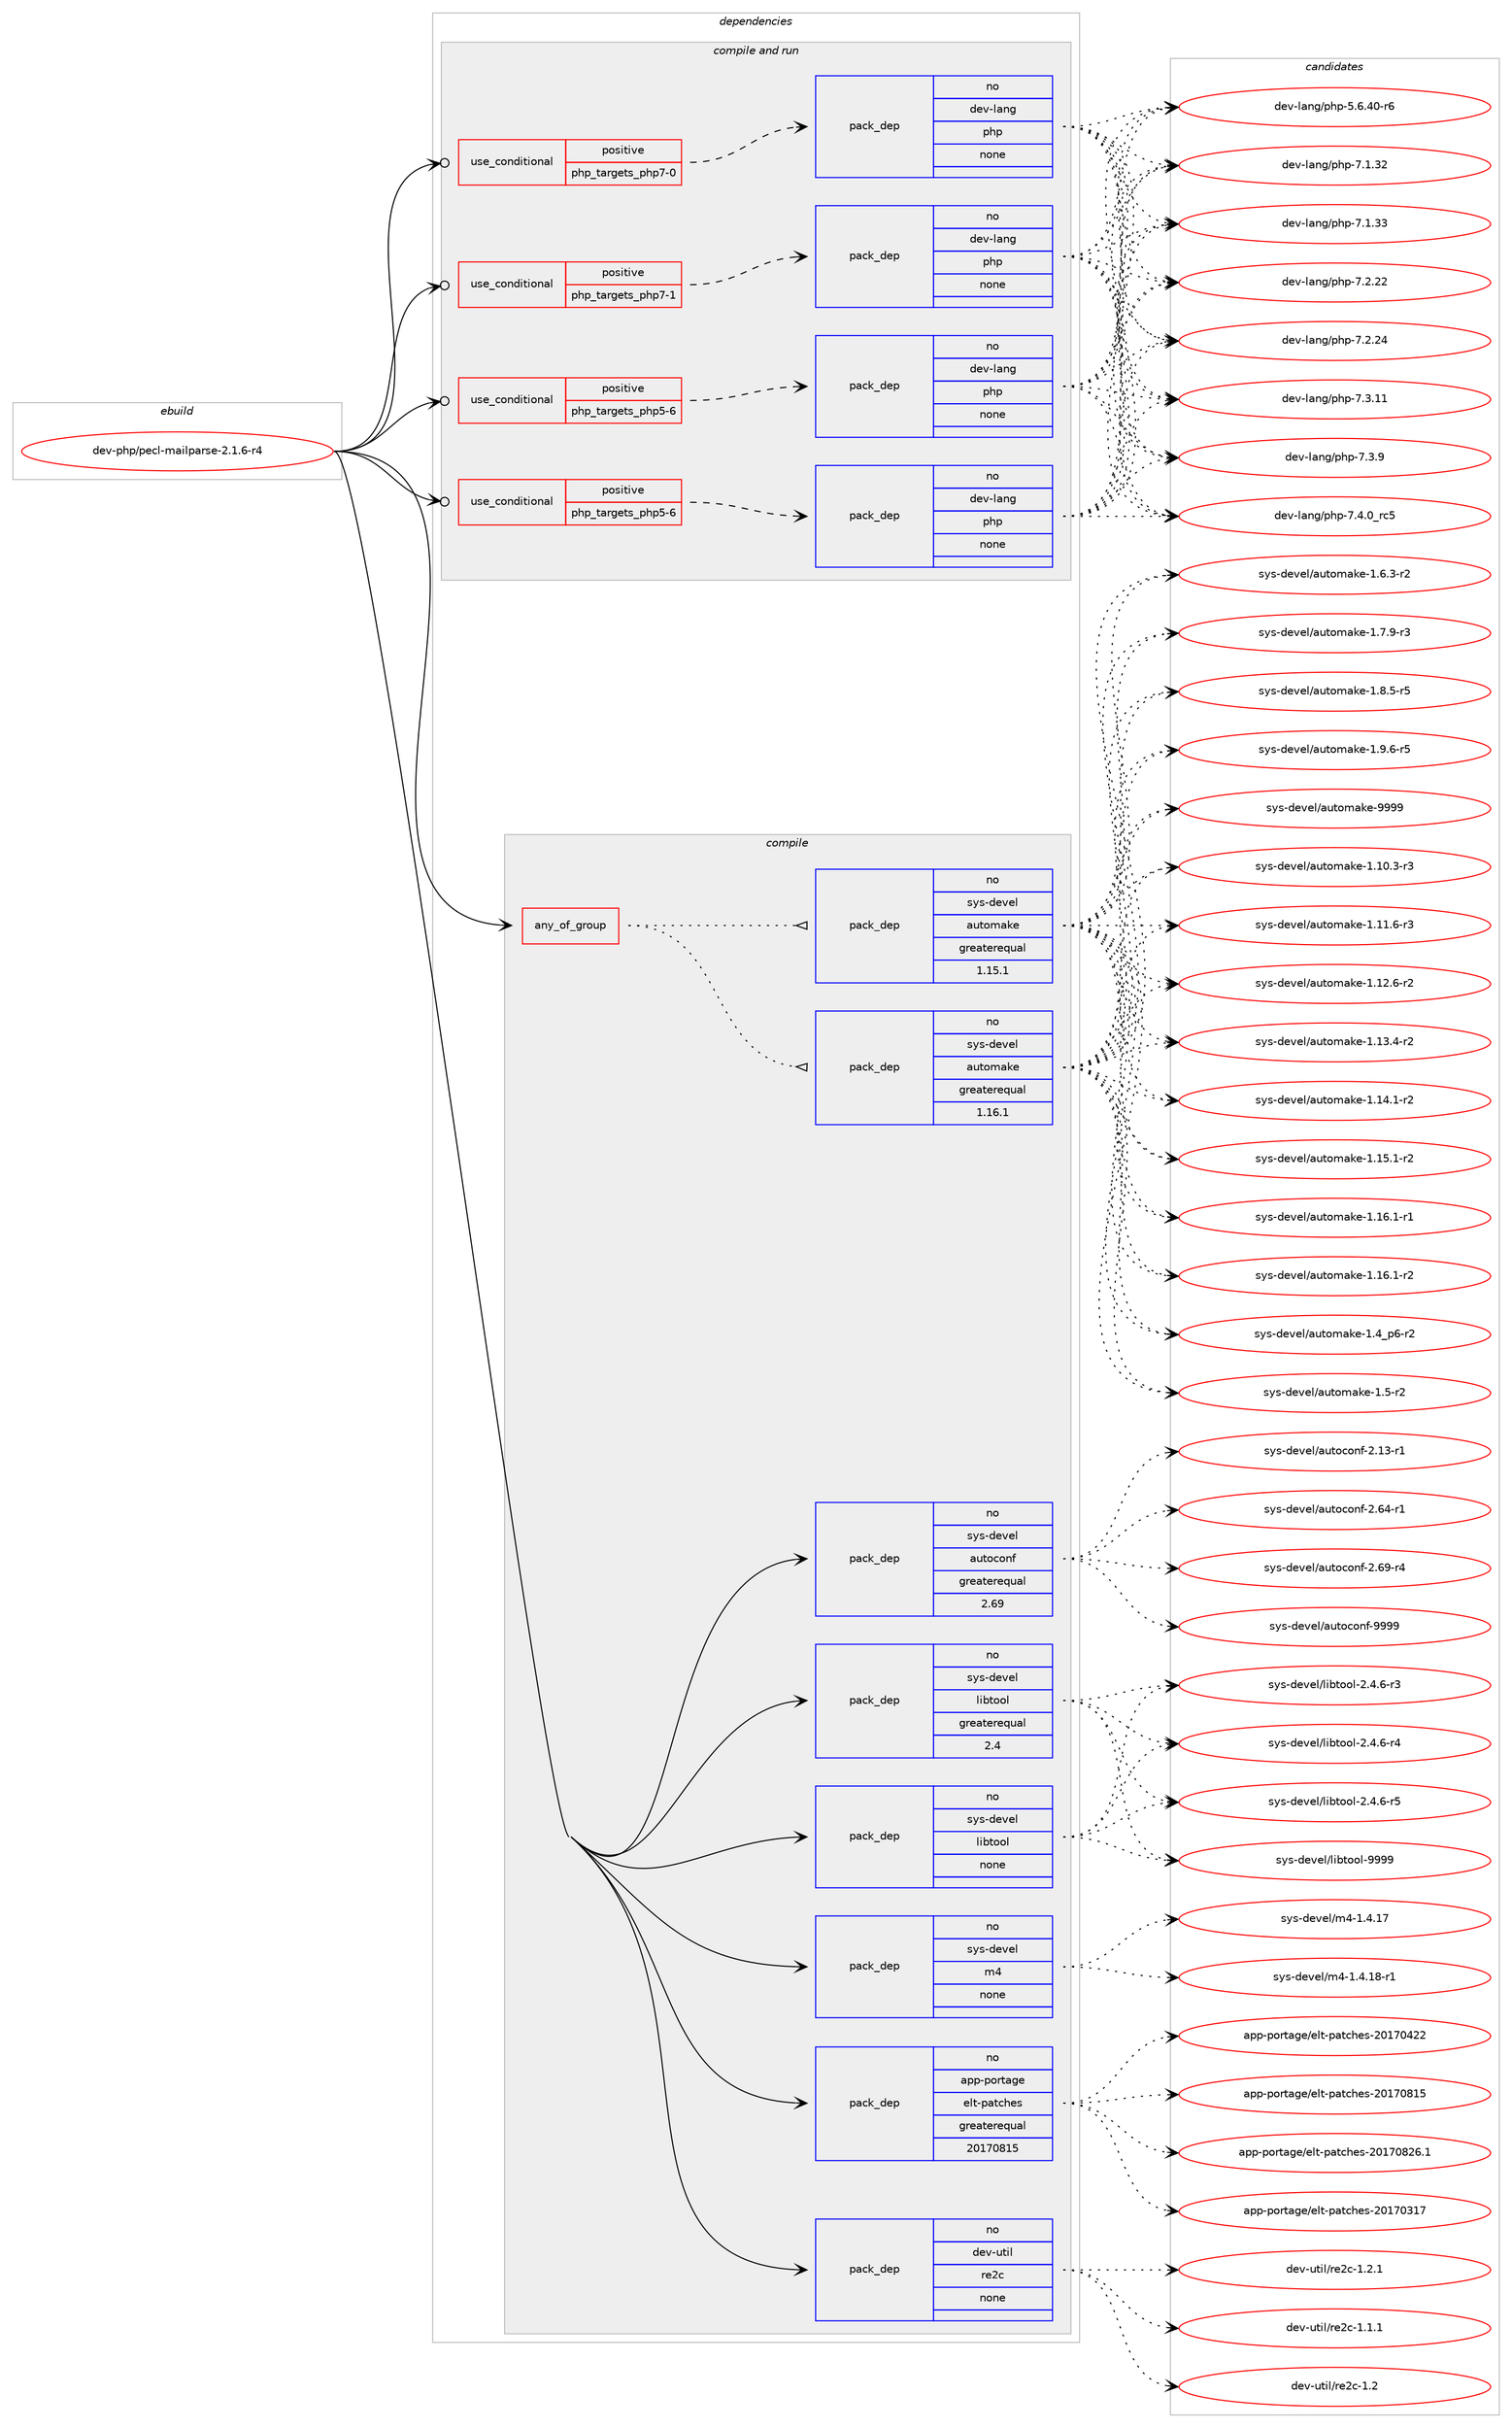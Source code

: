 digraph prolog {

# *************
# Graph options
# *************

newrank=true;
concentrate=true;
compound=true;
graph [rankdir=LR,fontname=Helvetica,fontsize=10,ranksep=1.5];#, ranksep=2.5, nodesep=0.2];
edge  [arrowhead=vee];
node  [fontname=Helvetica,fontsize=10];

# **********
# The ebuild
# **********

subgraph cluster_leftcol {
color=gray;
rank=same;
label=<<i>ebuild</i>>;
id [label="dev-php/pecl-mailparse-2.1.6-r4", color=red, width=4, href="../dev-php/pecl-mailparse-2.1.6-r4.svg"];
}

# ****************
# The dependencies
# ****************

subgraph cluster_midcol {
color=gray;
label=<<i>dependencies</i>>;
subgraph cluster_compile {
fillcolor="#eeeeee";
style=filled;
label=<<i>compile</i>>;
subgraph any11338 {
dependency590238 [label=<<TABLE BORDER="0" CELLBORDER="1" CELLSPACING="0" CELLPADDING="4"><TR><TD CELLPADDING="10">any_of_group</TD></TR></TABLE>>, shape=none, color=red];subgraph pack443582 {
dependency590239 [label=<<TABLE BORDER="0" CELLBORDER="1" CELLSPACING="0" CELLPADDING="4" WIDTH="220"><TR><TD ROWSPAN="6" CELLPADDING="30">pack_dep</TD></TR><TR><TD WIDTH="110">no</TD></TR><TR><TD>sys-devel</TD></TR><TR><TD>automake</TD></TR><TR><TD>greaterequal</TD></TR><TR><TD>1.16.1</TD></TR></TABLE>>, shape=none, color=blue];
}
dependency590238:e -> dependency590239:w [weight=20,style="dotted",arrowhead="oinv"];
subgraph pack443583 {
dependency590240 [label=<<TABLE BORDER="0" CELLBORDER="1" CELLSPACING="0" CELLPADDING="4" WIDTH="220"><TR><TD ROWSPAN="6" CELLPADDING="30">pack_dep</TD></TR><TR><TD WIDTH="110">no</TD></TR><TR><TD>sys-devel</TD></TR><TR><TD>automake</TD></TR><TR><TD>greaterequal</TD></TR><TR><TD>1.15.1</TD></TR></TABLE>>, shape=none, color=blue];
}
dependency590238:e -> dependency590240:w [weight=20,style="dotted",arrowhead="oinv"];
}
id:e -> dependency590238:w [weight=20,style="solid",arrowhead="vee"];
subgraph pack443584 {
dependency590241 [label=<<TABLE BORDER="0" CELLBORDER="1" CELLSPACING="0" CELLPADDING="4" WIDTH="220"><TR><TD ROWSPAN="6" CELLPADDING="30">pack_dep</TD></TR><TR><TD WIDTH="110">no</TD></TR><TR><TD>app-portage</TD></TR><TR><TD>elt-patches</TD></TR><TR><TD>greaterequal</TD></TR><TR><TD>20170815</TD></TR></TABLE>>, shape=none, color=blue];
}
id:e -> dependency590241:w [weight=20,style="solid",arrowhead="vee"];
subgraph pack443585 {
dependency590242 [label=<<TABLE BORDER="0" CELLBORDER="1" CELLSPACING="0" CELLPADDING="4" WIDTH="220"><TR><TD ROWSPAN="6" CELLPADDING="30">pack_dep</TD></TR><TR><TD WIDTH="110">no</TD></TR><TR><TD>dev-util</TD></TR><TR><TD>re2c</TD></TR><TR><TD>none</TD></TR><TR><TD></TD></TR></TABLE>>, shape=none, color=blue];
}
id:e -> dependency590242:w [weight=20,style="solid",arrowhead="vee"];
subgraph pack443586 {
dependency590243 [label=<<TABLE BORDER="0" CELLBORDER="1" CELLSPACING="0" CELLPADDING="4" WIDTH="220"><TR><TD ROWSPAN="6" CELLPADDING="30">pack_dep</TD></TR><TR><TD WIDTH="110">no</TD></TR><TR><TD>sys-devel</TD></TR><TR><TD>autoconf</TD></TR><TR><TD>greaterequal</TD></TR><TR><TD>2.69</TD></TR></TABLE>>, shape=none, color=blue];
}
id:e -> dependency590243:w [weight=20,style="solid",arrowhead="vee"];
subgraph pack443587 {
dependency590244 [label=<<TABLE BORDER="0" CELLBORDER="1" CELLSPACING="0" CELLPADDING="4" WIDTH="220"><TR><TD ROWSPAN="6" CELLPADDING="30">pack_dep</TD></TR><TR><TD WIDTH="110">no</TD></TR><TR><TD>sys-devel</TD></TR><TR><TD>libtool</TD></TR><TR><TD>greaterequal</TD></TR><TR><TD>2.4</TD></TR></TABLE>>, shape=none, color=blue];
}
id:e -> dependency590244:w [weight=20,style="solid",arrowhead="vee"];
subgraph pack443588 {
dependency590245 [label=<<TABLE BORDER="0" CELLBORDER="1" CELLSPACING="0" CELLPADDING="4" WIDTH="220"><TR><TD ROWSPAN="6" CELLPADDING="30">pack_dep</TD></TR><TR><TD WIDTH="110">no</TD></TR><TR><TD>sys-devel</TD></TR><TR><TD>libtool</TD></TR><TR><TD>none</TD></TR><TR><TD></TD></TR></TABLE>>, shape=none, color=blue];
}
id:e -> dependency590245:w [weight=20,style="solid",arrowhead="vee"];
subgraph pack443589 {
dependency590246 [label=<<TABLE BORDER="0" CELLBORDER="1" CELLSPACING="0" CELLPADDING="4" WIDTH="220"><TR><TD ROWSPAN="6" CELLPADDING="30">pack_dep</TD></TR><TR><TD WIDTH="110">no</TD></TR><TR><TD>sys-devel</TD></TR><TR><TD>m4</TD></TR><TR><TD>none</TD></TR><TR><TD></TD></TR></TABLE>>, shape=none, color=blue];
}
id:e -> dependency590246:w [weight=20,style="solid",arrowhead="vee"];
}
subgraph cluster_compileandrun {
fillcolor="#eeeeee";
style=filled;
label=<<i>compile and run</i>>;
subgraph cond134953 {
dependency590247 [label=<<TABLE BORDER="0" CELLBORDER="1" CELLSPACING="0" CELLPADDING="4"><TR><TD ROWSPAN="3" CELLPADDING="10">use_conditional</TD></TR><TR><TD>positive</TD></TR><TR><TD>php_targets_php5-6</TD></TR></TABLE>>, shape=none, color=red];
subgraph pack443590 {
dependency590248 [label=<<TABLE BORDER="0" CELLBORDER="1" CELLSPACING="0" CELLPADDING="4" WIDTH="220"><TR><TD ROWSPAN="6" CELLPADDING="30">pack_dep</TD></TR><TR><TD WIDTH="110">no</TD></TR><TR><TD>dev-lang</TD></TR><TR><TD>php</TD></TR><TR><TD>none</TD></TR><TR><TD></TD></TR></TABLE>>, shape=none, color=blue];
}
dependency590247:e -> dependency590248:w [weight=20,style="dashed",arrowhead="vee"];
}
id:e -> dependency590247:w [weight=20,style="solid",arrowhead="odotvee"];
subgraph cond134954 {
dependency590249 [label=<<TABLE BORDER="0" CELLBORDER="1" CELLSPACING="0" CELLPADDING="4"><TR><TD ROWSPAN="3" CELLPADDING="10">use_conditional</TD></TR><TR><TD>positive</TD></TR><TR><TD>php_targets_php5-6</TD></TR></TABLE>>, shape=none, color=red];
subgraph pack443591 {
dependency590250 [label=<<TABLE BORDER="0" CELLBORDER="1" CELLSPACING="0" CELLPADDING="4" WIDTH="220"><TR><TD ROWSPAN="6" CELLPADDING="30">pack_dep</TD></TR><TR><TD WIDTH="110">no</TD></TR><TR><TD>dev-lang</TD></TR><TR><TD>php</TD></TR><TR><TD>none</TD></TR><TR><TD></TD></TR></TABLE>>, shape=none, color=blue];
}
dependency590249:e -> dependency590250:w [weight=20,style="dashed",arrowhead="vee"];
}
id:e -> dependency590249:w [weight=20,style="solid",arrowhead="odotvee"];
subgraph cond134955 {
dependency590251 [label=<<TABLE BORDER="0" CELLBORDER="1" CELLSPACING="0" CELLPADDING="4"><TR><TD ROWSPAN="3" CELLPADDING="10">use_conditional</TD></TR><TR><TD>positive</TD></TR><TR><TD>php_targets_php7-0</TD></TR></TABLE>>, shape=none, color=red];
subgraph pack443592 {
dependency590252 [label=<<TABLE BORDER="0" CELLBORDER="1" CELLSPACING="0" CELLPADDING="4" WIDTH="220"><TR><TD ROWSPAN="6" CELLPADDING="30">pack_dep</TD></TR><TR><TD WIDTH="110">no</TD></TR><TR><TD>dev-lang</TD></TR><TR><TD>php</TD></TR><TR><TD>none</TD></TR><TR><TD></TD></TR></TABLE>>, shape=none, color=blue];
}
dependency590251:e -> dependency590252:w [weight=20,style="dashed",arrowhead="vee"];
}
id:e -> dependency590251:w [weight=20,style="solid",arrowhead="odotvee"];
subgraph cond134956 {
dependency590253 [label=<<TABLE BORDER="0" CELLBORDER="1" CELLSPACING="0" CELLPADDING="4"><TR><TD ROWSPAN="3" CELLPADDING="10">use_conditional</TD></TR><TR><TD>positive</TD></TR><TR><TD>php_targets_php7-1</TD></TR></TABLE>>, shape=none, color=red];
subgraph pack443593 {
dependency590254 [label=<<TABLE BORDER="0" CELLBORDER="1" CELLSPACING="0" CELLPADDING="4" WIDTH="220"><TR><TD ROWSPAN="6" CELLPADDING="30">pack_dep</TD></TR><TR><TD WIDTH="110">no</TD></TR><TR><TD>dev-lang</TD></TR><TR><TD>php</TD></TR><TR><TD>none</TD></TR><TR><TD></TD></TR></TABLE>>, shape=none, color=blue];
}
dependency590253:e -> dependency590254:w [weight=20,style="dashed",arrowhead="vee"];
}
id:e -> dependency590253:w [weight=20,style="solid",arrowhead="odotvee"];
}
subgraph cluster_run {
fillcolor="#eeeeee";
style=filled;
label=<<i>run</i>>;
}
}

# **************
# The candidates
# **************

subgraph cluster_choices {
rank=same;
color=gray;
label=<<i>candidates</i>>;

subgraph choice443582 {
color=black;
nodesep=1;
choice11512111545100101118101108479711711611110997107101454946494846514511451 [label="sys-devel/automake-1.10.3-r3", color=red, width=4,href="../sys-devel/automake-1.10.3-r3.svg"];
choice11512111545100101118101108479711711611110997107101454946494946544511451 [label="sys-devel/automake-1.11.6-r3", color=red, width=4,href="../sys-devel/automake-1.11.6-r3.svg"];
choice11512111545100101118101108479711711611110997107101454946495046544511450 [label="sys-devel/automake-1.12.6-r2", color=red, width=4,href="../sys-devel/automake-1.12.6-r2.svg"];
choice11512111545100101118101108479711711611110997107101454946495146524511450 [label="sys-devel/automake-1.13.4-r2", color=red, width=4,href="../sys-devel/automake-1.13.4-r2.svg"];
choice11512111545100101118101108479711711611110997107101454946495246494511450 [label="sys-devel/automake-1.14.1-r2", color=red, width=4,href="../sys-devel/automake-1.14.1-r2.svg"];
choice11512111545100101118101108479711711611110997107101454946495346494511450 [label="sys-devel/automake-1.15.1-r2", color=red, width=4,href="../sys-devel/automake-1.15.1-r2.svg"];
choice11512111545100101118101108479711711611110997107101454946495446494511449 [label="sys-devel/automake-1.16.1-r1", color=red, width=4,href="../sys-devel/automake-1.16.1-r1.svg"];
choice11512111545100101118101108479711711611110997107101454946495446494511450 [label="sys-devel/automake-1.16.1-r2", color=red, width=4,href="../sys-devel/automake-1.16.1-r2.svg"];
choice115121115451001011181011084797117116111109971071014549465295112544511450 [label="sys-devel/automake-1.4_p6-r2", color=red, width=4,href="../sys-devel/automake-1.4_p6-r2.svg"];
choice11512111545100101118101108479711711611110997107101454946534511450 [label="sys-devel/automake-1.5-r2", color=red, width=4,href="../sys-devel/automake-1.5-r2.svg"];
choice115121115451001011181011084797117116111109971071014549465446514511450 [label="sys-devel/automake-1.6.3-r2", color=red, width=4,href="../sys-devel/automake-1.6.3-r2.svg"];
choice115121115451001011181011084797117116111109971071014549465546574511451 [label="sys-devel/automake-1.7.9-r3", color=red, width=4,href="../sys-devel/automake-1.7.9-r3.svg"];
choice115121115451001011181011084797117116111109971071014549465646534511453 [label="sys-devel/automake-1.8.5-r5", color=red, width=4,href="../sys-devel/automake-1.8.5-r5.svg"];
choice115121115451001011181011084797117116111109971071014549465746544511453 [label="sys-devel/automake-1.9.6-r5", color=red, width=4,href="../sys-devel/automake-1.9.6-r5.svg"];
choice115121115451001011181011084797117116111109971071014557575757 [label="sys-devel/automake-9999", color=red, width=4,href="../sys-devel/automake-9999.svg"];
dependency590239:e -> choice11512111545100101118101108479711711611110997107101454946494846514511451:w [style=dotted,weight="100"];
dependency590239:e -> choice11512111545100101118101108479711711611110997107101454946494946544511451:w [style=dotted,weight="100"];
dependency590239:e -> choice11512111545100101118101108479711711611110997107101454946495046544511450:w [style=dotted,weight="100"];
dependency590239:e -> choice11512111545100101118101108479711711611110997107101454946495146524511450:w [style=dotted,weight="100"];
dependency590239:e -> choice11512111545100101118101108479711711611110997107101454946495246494511450:w [style=dotted,weight="100"];
dependency590239:e -> choice11512111545100101118101108479711711611110997107101454946495346494511450:w [style=dotted,weight="100"];
dependency590239:e -> choice11512111545100101118101108479711711611110997107101454946495446494511449:w [style=dotted,weight="100"];
dependency590239:e -> choice11512111545100101118101108479711711611110997107101454946495446494511450:w [style=dotted,weight="100"];
dependency590239:e -> choice115121115451001011181011084797117116111109971071014549465295112544511450:w [style=dotted,weight="100"];
dependency590239:e -> choice11512111545100101118101108479711711611110997107101454946534511450:w [style=dotted,weight="100"];
dependency590239:e -> choice115121115451001011181011084797117116111109971071014549465446514511450:w [style=dotted,weight="100"];
dependency590239:e -> choice115121115451001011181011084797117116111109971071014549465546574511451:w [style=dotted,weight="100"];
dependency590239:e -> choice115121115451001011181011084797117116111109971071014549465646534511453:w [style=dotted,weight="100"];
dependency590239:e -> choice115121115451001011181011084797117116111109971071014549465746544511453:w [style=dotted,weight="100"];
dependency590239:e -> choice115121115451001011181011084797117116111109971071014557575757:w [style=dotted,weight="100"];
}
subgraph choice443583 {
color=black;
nodesep=1;
choice11512111545100101118101108479711711611110997107101454946494846514511451 [label="sys-devel/automake-1.10.3-r3", color=red, width=4,href="../sys-devel/automake-1.10.3-r3.svg"];
choice11512111545100101118101108479711711611110997107101454946494946544511451 [label="sys-devel/automake-1.11.6-r3", color=red, width=4,href="../sys-devel/automake-1.11.6-r3.svg"];
choice11512111545100101118101108479711711611110997107101454946495046544511450 [label="sys-devel/automake-1.12.6-r2", color=red, width=4,href="../sys-devel/automake-1.12.6-r2.svg"];
choice11512111545100101118101108479711711611110997107101454946495146524511450 [label="sys-devel/automake-1.13.4-r2", color=red, width=4,href="../sys-devel/automake-1.13.4-r2.svg"];
choice11512111545100101118101108479711711611110997107101454946495246494511450 [label="sys-devel/automake-1.14.1-r2", color=red, width=4,href="../sys-devel/automake-1.14.1-r2.svg"];
choice11512111545100101118101108479711711611110997107101454946495346494511450 [label="sys-devel/automake-1.15.1-r2", color=red, width=4,href="../sys-devel/automake-1.15.1-r2.svg"];
choice11512111545100101118101108479711711611110997107101454946495446494511449 [label="sys-devel/automake-1.16.1-r1", color=red, width=4,href="../sys-devel/automake-1.16.1-r1.svg"];
choice11512111545100101118101108479711711611110997107101454946495446494511450 [label="sys-devel/automake-1.16.1-r2", color=red, width=4,href="../sys-devel/automake-1.16.1-r2.svg"];
choice115121115451001011181011084797117116111109971071014549465295112544511450 [label="sys-devel/automake-1.4_p6-r2", color=red, width=4,href="../sys-devel/automake-1.4_p6-r2.svg"];
choice11512111545100101118101108479711711611110997107101454946534511450 [label="sys-devel/automake-1.5-r2", color=red, width=4,href="../sys-devel/automake-1.5-r2.svg"];
choice115121115451001011181011084797117116111109971071014549465446514511450 [label="sys-devel/automake-1.6.3-r2", color=red, width=4,href="../sys-devel/automake-1.6.3-r2.svg"];
choice115121115451001011181011084797117116111109971071014549465546574511451 [label="sys-devel/automake-1.7.9-r3", color=red, width=4,href="../sys-devel/automake-1.7.9-r3.svg"];
choice115121115451001011181011084797117116111109971071014549465646534511453 [label="sys-devel/automake-1.8.5-r5", color=red, width=4,href="../sys-devel/automake-1.8.5-r5.svg"];
choice115121115451001011181011084797117116111109971071014549465746544511453 [label="sys-devel/automake-1.9.6-r5", color=red, width=4,href="../sys-devel/automake-1.9.6-r5.svg"];
choice115121115451001011181011084797117116111109971071014557575757 [label="sys-devel/automake-9999", color=red, width=4,href="../sys-devel/automake-9999.svg"];
dependency590240:e -> choice11512111545100101118101108479711711611110997107101454946494846514511451:w [style=dotted,weight="100"];
dependency590240:e -> choice11512111545100101118101108479711711611110997107101454946494946544511451:w [style=dotted,weight="100"];
dependency590240:e -> choice11512111545100101118101108479711711611110997107101454946495046544511450:w [style=dotted,weight="100"];
dependency590240:e -> choice11512111545100101118101108479711711611110997107101454946495146524511450:w [style=dotted,weight="100"];
dependency590240:e -> choice11512111545100101118101108479711711611110997107101454946495246494511450:w [style=dotted,weight="100"];
dependency590240:e -> choice11512111545100101118101108479711711611110997107101454946495346494511450:w [style=dotted,weight="100"];
dependency590240:e -> choice11512111545100101118101108479711711611110997107101454946495446494511449:w [style=dotted,weight="100"];
dependency590240:e -> choice11512111545100101118101108479711711611110997107101454946495446494511450:w [style=dotted,weight="100"];
dependency590240:e -> choice115121115451001011181011084797117116111109971071014549465295112544511450:w [style=dotted,weight="100"];
dependency590240:e -> choice11512111545100101118101108479711711611110997107101454946534511450:w [style=dotted,weight="100"];
dependency590240:e -> choice115121115451001011181011084797117116111109971071014549465446514511450:w [style=dotted,weight="100"];
dependency590240:e -> choice115121115451001011181011084797117116111109971071014549465546574511451:w [style=dotted,weight="100"];
dependency590240:e -> choice115121115451001011181011084797117116111109971071014549465646534511453:w [style=dotted,weight="100"];
dependency590240:e -> choice115121115451001011181011084797117116111109971071014549465746544511453:w [style=dotted,weight="100"];
dependency590240:e -> choice115121115451001011181011084797117116111109971071014557575757:w [style=dotted,weight="100"];
}
subgraph choice443584 {
color=black;
nodesep=1;
choice97112112451121111141169710310147101108116451129711699104101115455048495548514955 [label="app-portage/elt-patches-20170317", color=red, width=4,href="../app-portage/elt-patches-20170317.svg"];
choice97112112451121111141169710310147101108116451129711699104101115455048495548525050 [label="app-portage/elt-patches-20170422", color=red, width=4,href="../app-portage/elt-patches-20170422.svg"];
choice97112112451121111141169710310147101108116451129711699104101115455048495548564953 [label="app-portage/elt-patches-20170815", color=red, width=4,href="../app-portage/elt-patches-20170815.svg"];
choice971121124511211111411697103101471011081164511297116991041011154550484955485650544649 [label="app-portage/elt-patches-20170826.1", color=red, width=4,href="../app-portage/elt-patches-20170826.1.svg"];
dependency590241:e -> choice97112112451121111141169710310147101108116451129711699104101115455048495548514955:w [style=dotted,weight="100"];
dependency590241:e -> choice97112112451121111141169710310147101108116451129711699104101115455048495548525050:w [style=dotted,weight="100"];
dependency590241:e -> choice97112112451121111141169710310147101108116451129711699104101115455048495548564953:w [style=dotted,weight="100"];
dependency590241:e -> choice971121124511211111411697103101471011081164511297116991041011154550484955485650544649:w [style=dotted,weight="100"];
}
subgraph choice443585 {
color=black;
nodesep=1;
choice10010111845117116105108471141015099454946494649 [label="dev-util/re2c-1.1.1", color=red, width=4,href="../dev-util/re2c-1.1.1.svg"];
choice1001011184511711610510847114101509945494650 [label="dev-util/re2c-1.2", color=red, width=4,href="../dev-util/re2c-1.2.svg"];
choice10010111845117116105108471141015099454946504649 [label="dev-util/re2c-1.2.1", color=red, width=4,href="../dev-util/re2c-1.2.1.svg"];
dependency590242:e -> choice10010111845117116105108471141015099454946494649:w [style=dotted,weight="100"];
dependency590242:e -> choice1001011184511711610510847114101509945494650:w [style=dotted,weight="100"];
dependency590242:e -> choice10010111845117116105108471141015099454946504649:w [style=dotted,weight="100"];
}
subgraph choice443586 {
color=black;
nodesep=1;
choice1151211154510010111810110847971171161119911111010245504649514511449 [label="sys-devel/autoconf-2.13-r1", color=red, width=4,href="../sys-devel/autoconf-2.13-r1.svg"];
choice1151211154510010111810110847971171161119911111010245504654524511449 [label="sys-devel/autoconf-2.64-r1", color=red, width=4,href="../sys-devel/autoconf-2.64-r1.svg"];
choice1151211154510010111810110847971171161119911111010245504654574511452 [label="sys-devel/autoconf-2.69-r4", color=red, width=4,href="../sys-devel/autoconf-2.69-r4.svg"];
choice115121115451001011181011084797117116111991111101024557575757 [label="sys-devel/autoconf-9999", color=red, width=4,href="../sys-devel/autoconf-9999.svg"];
dependency590243:e -> choice1151211154510010111810110847971171161119911111010245504649514511449:w [style=dotted,weight="100"];
dependency590243:e -> choice1151211154510010111810110847971171161119911111010245504654524511449:w [style=dotted,weight="100"];
dependency590243:e -> choice1151211154510010111810110847971171161119911111010245504654574511452:w [style=dotted,weight="100"];
dependency590243:e -> choice115121115451001011181011084797117116111991111101024557575757:w [style=dotted,weight="100"];
}
subgraph choice443587 {
color=black;
nodesep=1;
choice1151211154510010111810110847108105981161111111084550465246544511451 [label="sys-devel/libtool-2.4.6-r3", color=red, width=4,href="../sys-devel/libtool-2.4.6-r3.svg"];
choice1151211154510010111810110847108105981161111111084550465246544511452 [label="sys-devel/libtool-2.4.6-r4", color=red, width=4,href="../sys-devel/libtool-2.4.6-r4.svg"];
choice1151211154510010111810110847108105981161111111084550465246544511453 [label="sys-devel/libtool-2.4.6-r5", color=red, width=4,href="../sys-devel/libtool-2.4.6-r5.svg"];
choice1151211154510010111810110847108105981161111111084557575757 [label="sys-devel/libtool-9999", color=red, width=4,href="../sys-devel/libtool-9999.svg"];
dependency590244:e -> choice1151211154510010111810110847108105981161111111084550465246544511451:w [style=dotted,weight="100"];
dependency590244:e -> choice1151211154510010111810110847108105981161111111084550465246544511452:w [style=dotted,weight="100"];
dependency590244:e -> choice1151211154510010111810110847108105981161111111084550465246544511453:w [style=dotted,weight="100"];
dependency590244:e -> choice1151211154510010111810110847108105981161111111084557575757:w [style=dotted,weight="100"];
}
subgraph choice443588 {
color=black;
nodesep=1;
choice1151211154510010111810110847108105981161111111084550465246544511451 [label="sys-devel/libtool-2.4.6-r3", color=red, width=4,href="../sys-devel/libtool-2.4.6-r3.svg"];
choice1151211154510010111810110847108105981161111111084550465246544511452 [label="sys-devel/libtool-2.4.6-r4", color=red, width=4,href="../sys-devel/libtool-2.4.6-r4.svg"];
choice1151211154510010111810110847108105981161111111084550465246544511453 [label="sys-devel/libtool-2.4.6-r5", color=red, width=4,href="../sys-devel/libtool-2.4.6-r5.svg"];
choice1151211154510010111810110847108105981161111111084557575757 [label="sys-devel/libtool-9999", color=red, width=4,href="../sys-devel/libtool-9999.svg"];
dependency590245:e -> choice1151211154510010111810110847108105981161111111084550465246544511451:w [style=dotted,weight="100"];
dependency590245:e -> choice1151211154510010111810110847108105981161111111084550465246544511452:w [style=dotted,weight="100"];
dependency590245:e -> choice1151211154510010111810110847108105981161111111084550465246544511453:w [style=dotted,weight="100"];
dependency590245:e -> choice1151211154510010111810110847108105981161111111084557575757:w [style=dotted,weight="100"];
}
subgraph choice443589 {
color=black;
nodesep=1;
choice11512111545100101118101108471095245494652464955 [label="sys-devel/m4-1.4.17", color=red, width=4,href="../sys-devel/m4-1.4.17.svg"];
choice115121115451001011181011084710952454946524649564511449 [label="sys-devel/m4-1.4.18-r1", color=red, width=4,href="../sys-devel/m4-1.4.18-r1.svg"];
dependency590246:e -> choice11512111545100101118101108471095245494652464955:w [style=dotted,weight="100"];
dependency590246:e -> choice115121115451001011181011084710952454946524649564511449:w [style=dotted,weight="100"];
}
subgraph choice443590 {
color=black;
nodesep=1;
choice100101118451089711010347112104112455346544652484511454 [label="dev-lang/php-5.6.40-r6", color=red, width=4,href="../dev-lang/php-5.6.40-r6.svg"];
choice10010111845108971101034711210411245554649465150 [label="dev-lang/php-7.1.32", color=red, width=4,href="../dev-lang/php-7.1.32.svg"];
choice10010111845108971101034711210411245554649465151 [label="dev-lang/php-7.1.33", color=red, width=4,href="../dev-lang/php-7.1.33.svg"];
choice10010111845108971101034711210411245554650465050 [label="dev-lang/php-7.2.22", color=red, width=4,href="../dev-lang/php-7.2.22.svg"];
choice10010111845108971101034711210411245554650465052 [label="dev-lang/php-7.2.24", color=red, width=4,href="../dev-lang/php-7.2.24.svg"];
choice10010111845108971101034711210411245554651464949 [label="dev-lang/php-7.3.11", color=red, width=4,href="../dev-lang/php-7.3.11.svg"];
choice100101118451089711010347112104112455546514657 [label="dev-lang/php-7.3.9", color=red, width=4,href="../dev-lang/php-7.3.9.svg"];
choice100101118451089711010347112104112455546524648951149953 [label="dev-lang/php-7.4.0_rc5", color=red, width=4,href="../dev-lang/php-7.4.0_rc5.svg"];
dependency590248:e -> choice100101118451089711010347112104112455346544652484511454:w [style=dotted,weight="100"];
dependency590248:e -> choice10010111845108971101034711210411245554649465150:w [style=dotted,weight="100"];
dependency590248:e -> choice10010111845108971101034711210411245554649465151:w [style=dotted,weight="100"];
dependency590248:e -> choice10010111845108971101034711210411245554650465050:w [style=dotted,weight="100"];
dependency590248:e -> choice10010111845108971101034711210411245554650465052:w [style=dotted,weight="100"];
dependency590248:e -> choice10010111845108971101034711210411245554651464949:w [style=dotted,weight="100"];
dependency590248:e -> choice100101118451089711010347112104112455546514657:w [style=dotted,weight="100"];
dependency590248:e -> choice100101118451089711010347112104112455546524648951149953:w [style=dotted,weight="100"];
}
subgraph choice443591 {
color=black;
nodesep=1;
choice100101118451089711010347112104112455346544652484511454 [label="dev-lang/php-5.6.40-r6", color=red, width=4,href="../dev-lang/php-5.6.40-r6.svg"];
choice10010111845108971101034711210411245554649465150 [label="dev-lang/php-7.1.32", color=red, width=4,href="../dev-lang/php-7.1.32.svg"];
choice10010111845108971101034711210411245554649465151 [label="dev-lang/php-7.1.33", color=red, width=4,href="../dev-lang/php-7.1.33.svg"];
choice10010111845108971101034711210411245554650465050 [label="dev-lang/php-7.2.22", color=red, width=4,href="../dev-lang/php-7.2.22.svg"];
choice10010111845108971101034711210411245554650465052 [label="dev-lang/php-7.2.24", color=red, width=4,href="../dev-lang/php-7.2.24.svg"];
choice10010111845108971101034711210411245554651464949 [label="dev-lang/php-7.3.11", color=red, width=4,href="../dev-lang/php-7.3.11.svg"];
choice100101118451089711010347112104112455546514657 [label="dev-lang/php-7.3.9", color=red, width=4,href="../dev-lang/php-7.3.9.svg"];
choice100101118451089711010347112104112455546524648951149953 [label="dev-lang/php-7.4.0_rc5", color=red, width=4,href="../dev-lang/php-7.4.0_rc5.svg"];
dependency590250:e -> choice100101118451089711010347112104112455346544652484511454:w [style=dotted,weight="100"];
dependency590250:e -> choice10010111845108971101034711210411245554649465150:w [style=dotted,weight="100"];
dependency590250:e -> choice10010111845108971101034711210411245554649465151:w [style=dotted,weight="100"];
dependency590250:e -> choice10010111845108971101034711210411245554650465050:w [style=dotted,weight="100"];
dependency590250:e -> choice10010111845108971101034711210411245554650465052:w [style=dotted,weight="100"];
dependency590250:e -> choice10010111845108971101034711210411245554651464949:w [style=dotted,weight="100"];
dependency590250:e -> choice100101118451089711010347112104112455546514657:w [style=dotted,weight="100"];
dependency590250:e -> choice100101118451089711010347112104112455546524648951149953:w [style=dotted,weight="100"];
}
subgraph choice443592 {
color=black;
nodesep=1;
choice100101118451089711010347112104112455346544652484511454 [label="dev-lang/php-5.6.40-r6", color=red, width=4,href="../dev-lang/php-5.6.40-r6.svg"];
choice10010111845108971101034711210411245554649465150 [label="dev-lang/php-7.1.32", color=red, width=4,href="../dev-lang/php-7.1.32.svg"];
choice10010111845108971101034711210411245554649465151 [label="dev-lang/php-7.1.33", color=red, width=4,href="../dev-lang/php-7.1.33.svg"];
choice10010111845108971101034711210411245554650465050 [label="dev-lang/php-7.2.22", color=red, width=4,href="../dev-lang/php-7.2.22.svg"];
choice10010111845108971101034711210411245554650465052 [label="dev-lang/php-7.2.24", color=red, width=4,href="../dev-lang/php-7.2.24.svg"];
choice10010111845108971101034711210411245554651464949 [label="dev-lang/php-7.3.11", color=red, width=4,href="../dev-lang/php-7.3.11.svg"];
choice100101118451089711010347112104112455546514657 [label="dev-lang/php-7.3.9", color=red, width=4,href="../dev-lang/php-7.3.9.svg"];
choice100101118451089711010347112104112455546524648951149953 [label="dev-lang/php-7.4.0_rc5", color=red, width=4,href="../dev-lang/php-7.4.0_rc5.svg"];
dependency590252:e -> choice100101118451089711010347112104112455346544652484511454:w [style=dotted,weight="100"];
dependency590252:e -> choice10010111845108971101034711210411245554649465150:w [style=dotted,weight="100"];
dependency590252:e -> choice10010111845108971101034711210411245554649465151:w [style=dotted,weight="100"];
dependency590252:e -> choice10010111845108971101034711210411245554650465050:w [style=dotted,weight="100"];
dependency590252:e -> choice10010111845108971101034711210411245554650465052:w [style=dotted,weight="100"];
dependency590252:e -> choice10010111845108971101034711210411245554651464949:w [style=dotted,weight="100"];
dependency590252:e -> choice100101118451089711010347112104112455546514657:w [style=dotted,weight="100"];
dependency590252:e -> choice100101118451089711010347112104112455546524648951149953:w [style=dotted,weight="100"];
}
subgraph choice443593 {
color=black;
nodesep=1;
choice100101118451089711010347112104112455346544652484511454 [label="dev-lang/php-5.6.40-r6", color=red, width=4,href="../dev-lang/php-5.6.40-r6.svg"];
choice10010111845108971101034711210411245554649465150 [label="dev-lang/php-7.1.32", color=red, width=4,href="../dev-lang/php-7.1.32.svg"];
choice10010111845108971101034711210411245554649465151 [label="dev-lang/php-7.1.33", color=red, width=4,href="../dev-lang/php-7.1.33.svg"];
choice10010111845108971101034711210411245554650465050 [label="dev-lang/php-7.2.22", color=red, width=4,href="../dev-lang/php-7.2.22.svg"];
choice10010111845108971101034711210411245554650465052 [label="dev-lang/php-7.2.24", color=red, width=4,href="../dev-lang/php-7.2.24.svg"];
choice10010111845108971101034711210411245554651464949 [label="dev-lang/php-7.3.11", color=red, width=4,href="../dev-lang/php-7.3.11.svg"];
choice100101118451089711010347112104112455546514657 [label="dev-lang/php-7.3.9", color=red, width=4,href="../dev-lang/php-7.3.9.svg"];
choice100101118451089711010347112104112455546524648951149953 [label="dev-lang/php-7.4.0_rc5", color=red, width=4,href="../dev-lang/php-7.4.0_rc5.svg"];
dependency590254:e -> choice100101118451089711010347112104112455346544652484511454:w [style=dotted,weight="100"];
dependency590254:e -> choice10010111845108971101034711210411245554649465150:w [style=dotted,weight="100"];
dependency590254:e -> choice10010111845108971101034711210411245554649465151:w [style=dotted,weight="100"];
dependency590254:e -> choice10010111845108971101034711210411245554650465050:w [style=dotted,weight="100"];
dependency590254:e -> choice10010111845108971101034711210411245554650465052:w [style=dotted,weight="100"];
dependency590254:e -> choice10010111845108971101034711210411245554651464949:w [style=dotted,weight="100"];
dependency590254:e -> choice100101118451089711010347112104112455546514657:w [style=dotted,weight="100"];
dependency590254:e -> choice100101118451089711010347112104112455546524648951149953:w [style=dotted,weight="100"];
}
}

}
